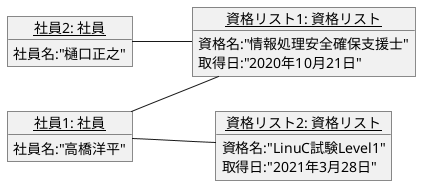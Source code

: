 @startuml 演習3-6
left to right direction
object "<u>社員1: 社員</u>" as emp1 {
社員名:"高橋洋平"
}
object "<u>社員2: 社員</u>" as emp2 {
社員名:"樋口正之"
}
object "<u>資格リスト1: 資格リスト</u>" as cer1 {
資格名:"情報処理安全確保支援士"
取得日:"2020年10月21日"
}
object "<u>資格リスト2: 資格リスト</u>" as cer2 {
資格名:"LinuC試験Level1"
取得日:"2021年3月28日"
}
emp1 -- cer1 
emp2 -- cer1
emp1 -- cer2
@enduml